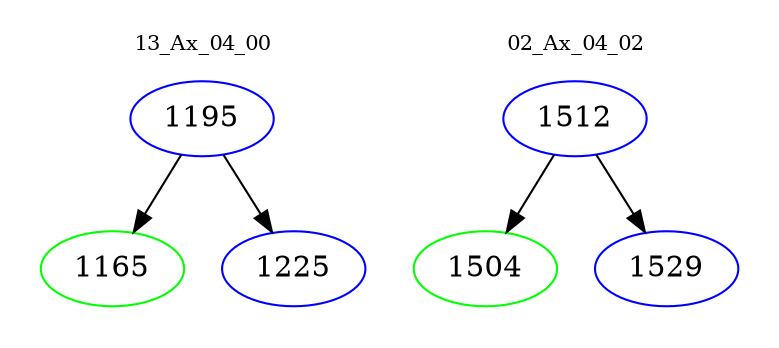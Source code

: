 digraph{
subgraph cluster_0 {
color = white
label = "13_Ax_04_00";
fontsize=10;
T0_1195 [label="1195", color="blue"]
T0_1195 -> T0_1165 [color="black"]
T0_1165 [label="1165", color="green"]
T0_1195 -> T0_1225 [color="black"]
T0_1225 [label="1225", color="blue"]
}
subgraph cluster_1 {
color = white
label = "02_Ax_04_02";
fontsize=10;
T1_1512 [label="1512", color="blue"]
T1_1512 -> T1_1504 [color="black"]
T1_1504 [label="1504", color="green"]
T1_1512 -> T1_1529 [color="black"]
T1_1529 [label="1529", color="blue"]
}
}
